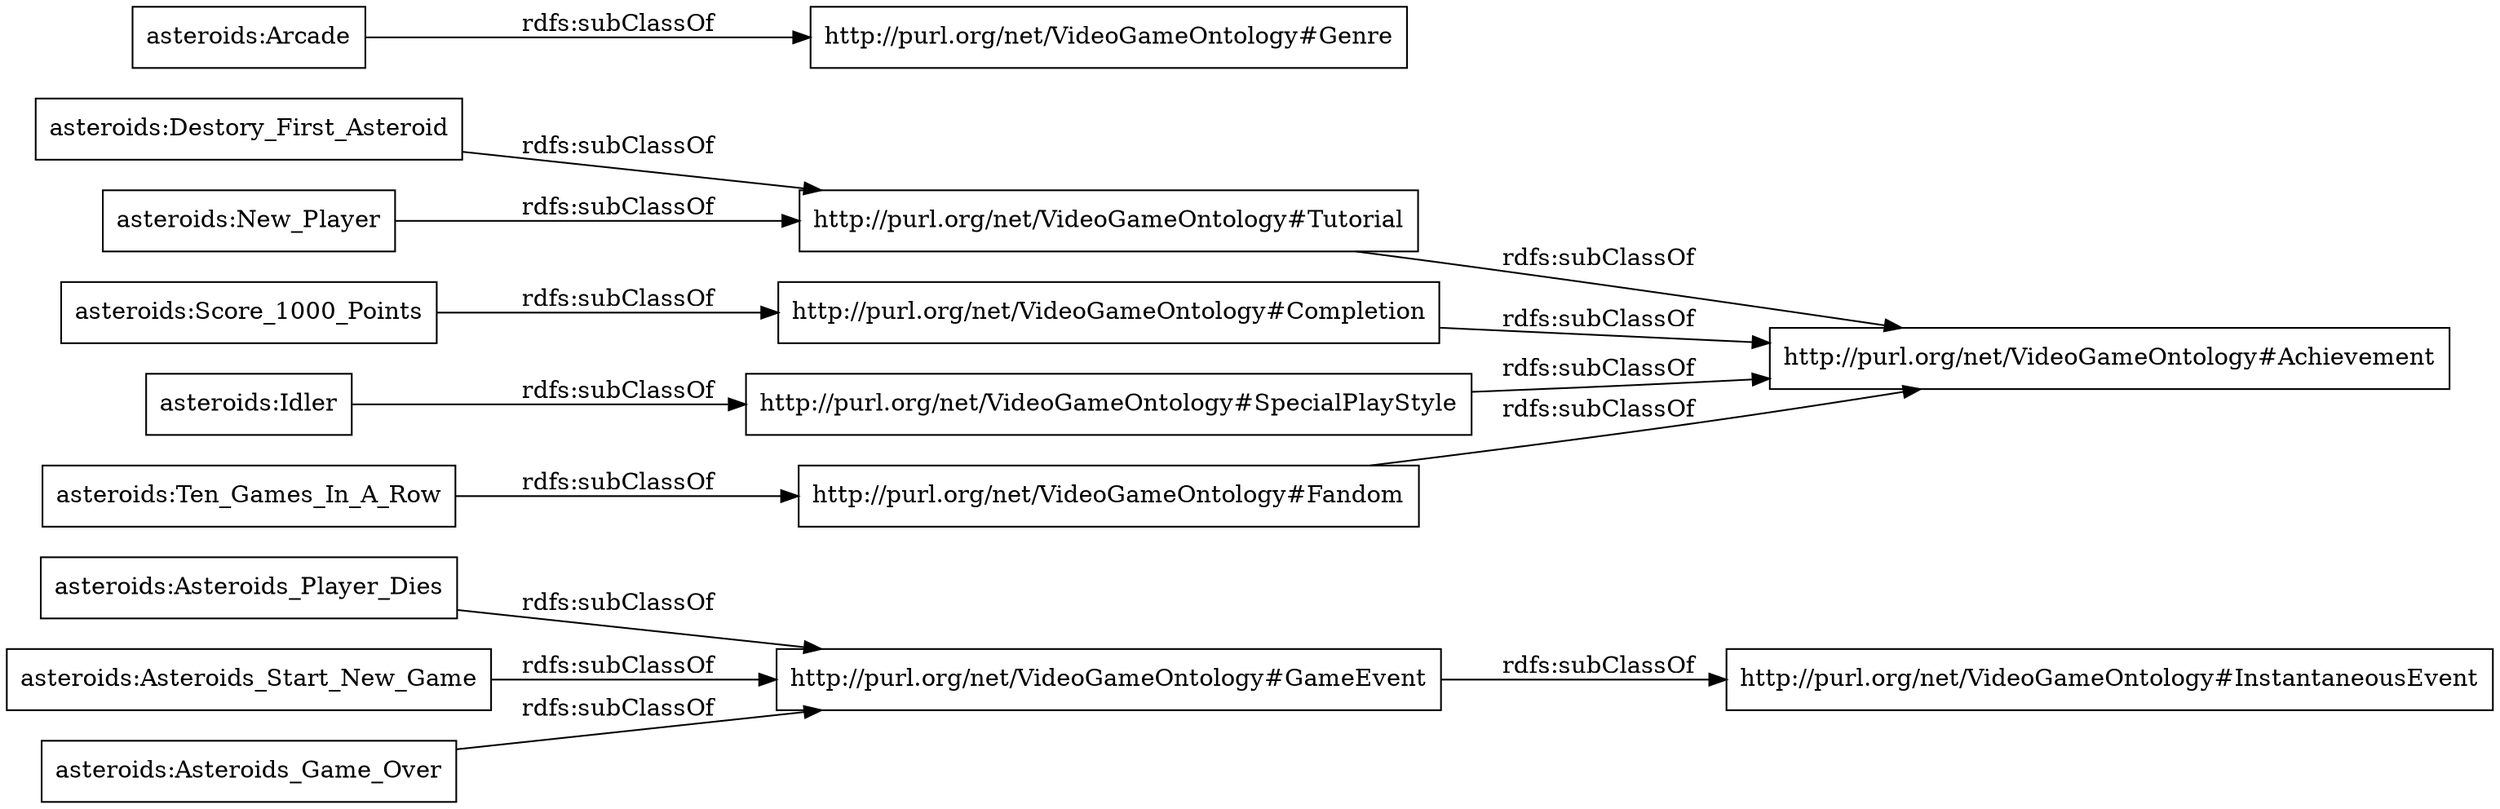digraph ar2dtool_diagram { 
rankdir=LR;
size="1000"
node [shape = rectangle, color="black"]; "http://purl.org/net/VideoGameOntology#GameEvent" "http://purl.org/net/VideoGameOntology#Achievement" "http://purl.org/net/VideoGameOntology#Tutorial" "asteroids:Asteroids_Player_Dies" "asteroids:Asteroids_Start_New_Game" "http://purl.org/net/VideoGameOntology#Completion" "asteroids:Asteroids_Game_Over" "asteroids:Destory_First_Asteroid" "asteroids:Ten_Games_In_A_Row" "asteroids:Score_1000_Points" "http://purl.org/net/VideoGameOntology#InstantaneousEvent" "http://purl.org/net/VideoGameOntology#Genre" "http://purl.org/net/VideoGameOntology#SpecialPlayStyle" "asteroids:New_Player" "asteroids:Idler" "asteroids:Arcade" "http://purl.org/net/VideoGameOntology#Fandom" ; /*classes style*/
	"http://purl.org/net/VideoGameOntology#Tutorial" -> "http://purl.org/net/VideoGameOntology#Achievement" [ label = "rdfs:subClassOf" ];
	"asteroids:Score_1000_Points" -> "http://purl.org/net/VideoGameOntology#Completion" [ label = "rdfs:subClassOf" ];
	"asteroids:Asteroids_Game_Over" -> "http://purl.org/net/VideoGameOntology#GameEvent" [ label = "rdfs:subClassOf" ];
	"http://purl.org/net/VideoGameOntology#SpecialPlayStyle" -> "http://purl.org/net/VideoGameOntology#Achievement" [ label = "rdfs:subClassOf" ];
	"asteroids:Asteroids_Player_Dies" -> "http://purl.org/net/VideoGameOntology#GameEvent" [ label = "rdfs:subClassOf" ];
	"asteroids:New_Player" -> "http://purl.org/net/VideoGameOntology#Tutorial" [ label = "rdfs:subClassOf" ];
	"http://purl.org/net/VideoGameOntology#GameEvent" -> "http://purl.org/net/VideoGameOntology#InstantaneousEvent" [ label = "rdfs:subClassOf" ];
	"asteroids:Asteroids_Start_New_Game" -> "http://purl.org/net/VideoGameOntology#GameEvent" [ label = "rdfs:subClassOf" ];
	"asteroids:Arcade" -> "http://purl.org/net/VideoGameOntology#Genre" [ label = "rdfs:subClassOf" ];
	"asteroids:Destory_First_Asteroid" -> "http://purl.org/net/VideoGameOntology#Tutorial" [ label = "rdfs:subClassOf" ];
	"http://purl.org/net/VideoGameOntology#Fandom" -> "http://purl.org/net/VideoGameOntology#Achievement" [ label = "rdfs:subClassOf" ];
	"http://purl.org/net/VideoGameOntology#Completion" -> "http://purl.org/net/VideoGameOntology#Achievement" [ label = "rdfs:subClassOf" ];
	"asteroids:Idler" -> "http://purl.org/net/VideoGameOntology#SpecialPlayStyle" [ label = "rdfs:subClassOf" ];
	"asteroids:Ten_Games_In_A_Row" -> "http://purl.org/net/VideoGameOntology#Fandom" [ label = "rdfs:subClassOf" ];

}
